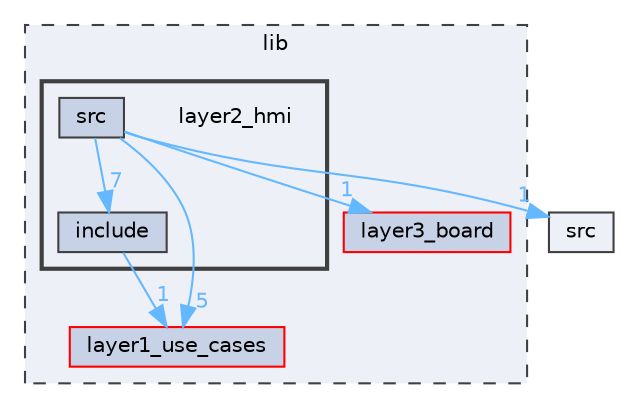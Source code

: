 digraph "lib/layer2_hmi"
{
 // LATEX_PDF_SIZE
  bgcolor="transparent";
  edge [fontname=Helvetica,fontsize=10,labelfontname=Helvetica,labelfontsize=10];
  node [fontname=Helvetica,fontsize=10,shape=box,height=0.2,width=0.4];
  compound=true
  subgraph clusterdir_97aefd0d527b934f1d99a682da8fe6a9 {
    graph [ bgcolor="#edf0f7", pencolor="grey25", label="lib", fontname=Helvetica,fontsize=10 style="filled,dashed", URL="dir_97aefd0d527b934f1d99a682da8fe6a9.xhtml",tooltip=""]
  dir_bc8d9efccb68c9442e5dc466270ac2ea [label="layer1_use_cases", fillcolor="#c8d2e7", color="red", style="filled", URL="dir_bc8d9efccb68c9442e5dc466270ac2ea.xhtml",tooltip=""];
  dir_5c46fa0267ad0d15fb3a57afaaf550a7 [label="layer3_board", fillcolor="#c8d2e7", color="red", style="filled", URL="dir_5c46fa0267ad0d15fb3a57afaaf550a7.xhtml",tooltip="board abstraction layer"];
  subgraph clusterdir_a647c64d7ac458a08d86dd39ddd46fd3 {
    graph [ bgcolor="#edf0f7", pencolor="grey25", label="", fontname=Helvetica,fontsize=10 style="filled,bold", URL="dir_a647c64d7ac458a08d86dd39ddd46fd3.xhtml",tooltip=""]
    dir_a647c64d7ac458a08d86dd39ddd46fd3 [shape=plaintext, label="layer2_hmi"];
  dir_5cc884592035fcf1f8f92921114afb76 [label="include", fillcolor="#c8d2e7", color="grey25", style="filled", URL="dir_5cc884592035fcf1f8f92921114afb76.xhtml",tooltip=""];
  dir_9bd86a7a38936839c6e136efba5b5507 [label="src", fillcolor="#c8d2e7", color="grey25", style="filled", URL="dir_9bd86a7a38936839c6e136efba5b5507.xhtml",tooltip=""];
  }
  }
  dir_68267d1309a1af8e8297ef4c3efbcdba [label="src", fillcolor="#edf0f7", color="grey25", style="filled", URL="dir_68267d1309a1af8e8297ef4c3efbcdba.xhtml",tooltip=""];
  dir_5cc884592035fcf1f8f92921114afb76->dir_bc8d9efccb68c9442e5dc466270ac2ea [headlabel="1", labeldistance=1.5 headhref="dir_000002_000004.xhtml" href="dir_000002_000004.xhtml" color="steelblue1" fontcolor="steelblue1"];
  dir_9bd86a7a38936839c6e136efba5b5507->dir_5c46fa0267ad0d15fb3a57afaaf550a7 [headlabel="1", labeldistance=1.5 headhref="dir_000010_000006.xhtml" href="dir_000010_000006.xhtml" color="steelblue1" fontcolor="steelblue1"];
  dir_9bd86a7a38936839c6e136efba5b5507->dir_5cc884592035fcf1f8f92921114afb76 [headlabel="7", labeldistance=1.5 headhref="dir_000010_000002.xhtml" href="dir_000010_000002.xhtml" color="steelblue1" fontcolor="steelblue1"];
  dir_9bd86a7a38936839c6e136efba5b5507->dir_68267d1309a1af8e8297ef4c3efbcdba [headlabel="1", labeldistance=1.5 headhref="dir_000010_000013.xhtml" href="dir_000010_000013.xhtml" color="steelblue1" fontcolor="steelblue1"];
  dir_9bd86a7a38936839c6e136efba5b5507->dir_bc8d9efccb68c9442e5dc466270ac2ea [headlabel="5", labeldistance=1.5 headhref="dir_000010_000004.xhtml" href="dir_000010_000004.xhtml" color="steelblue1" fontcolor="steelblue1"];
}

